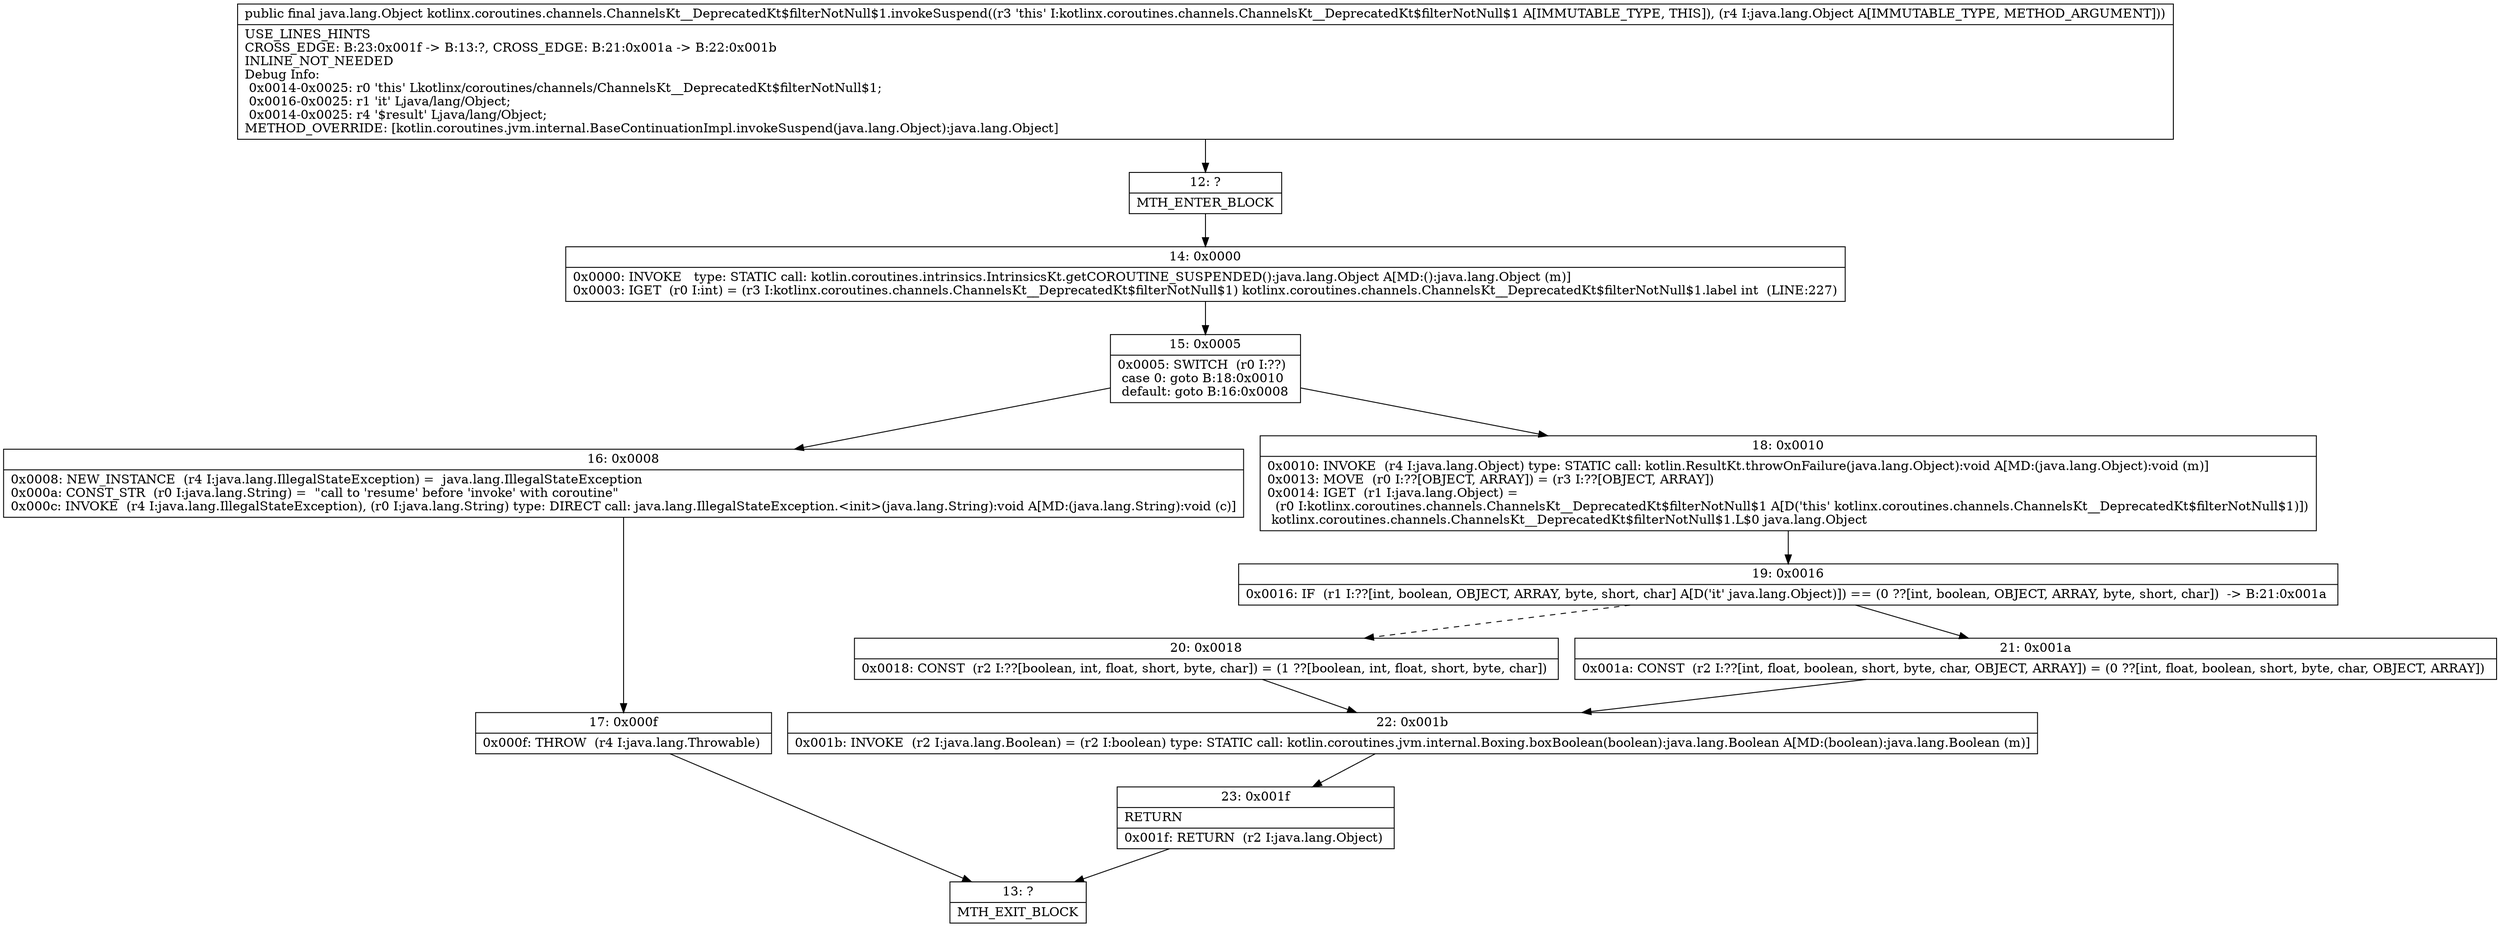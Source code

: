 digraph "CFG forkotlinx.coroutines.channels.ChannelsKt__DeprecatedKt$filterNotNull$1.invokeSuspend(Ljava\/lang\/Object;)Ljava\/lang\/Object;" {
Node_12 [shape=record,label="{12\:\ ?|MTH_ENTER_BLOCK\l}"];
Node_14 [shape=record,label="{14\:\ 0x0000|0x0000: INVOKE   type: STATIC call: kotlin.coroutines.intrinsics.IntrinsicsKt.getCOROUTINE_SUSPENDED():java.lang.Object A[MD:():java.lang.Object (m)]\l0x0003: IGET  (r0 I:int) = (r3 I:kotlinx.coroutines.channels.ChannelsKt__DeprecatedKt$filterNotNull$1) kotlinx.coroutines.channels.ChannelsKt__DeprecatedKt$filterNotNull$1.label int  (LINE:227)\l}"];
Node_15 [shape=record,label="{15\:\ 0x0005|0x0005: SWITCH  (r0 I:??)\l case 0: goto B:18:0x0010\l default: goto B:16:0x0008 \l}"];
Node_16 [shape=record,label="{16\:\ 0x0008|0x0008: NEW_INSTANCE  (r4 I:java.lang.IllegalStateException) =  java.lang.IllegalStateException \l0x000a: CONST_STR  (r0 I:java.lang.String) =  \"call to 'resume' before 'invoke' with coroutine\" \l0x000c: INVOKE  (r4 I:java.lang.IllegalStateException), (r0 I:java.lang.String) type: DIRECT call: java.lang.IllegalStateException.\<init\>(java.lang.String):void A[MD:(java.lang.String):void (c)]\l}"];
Node_17 [shape=record,label="{17\:\ 0x000f|0x000f: THROW  (r4 I:java.lang.Throwable) \l}"];
Node_13 [shape=record,label="{13\:\ ?|MTH_EXIT_BLOCK\l}"];
Node_18 [shape=record,label="{18\:\ 0x0010|0x0010: INVOKE  (r4 I:java.lang.Object) type: STATIC call: kotlin.ResultKt.throwOnFailure(java.lang.Object):void A[MD:(java.lang.Object):void (m)]\l0x0013: MOVE  (r0 I:??[OBJECT, ARRAY]) = (r3 I:??[OBJECT, ARRAY]) \l0x0014: IGET  (r1 I:java.lang.Object) = \l  (r0 I:kotlinx.coroutines.channels.ChannelsKt__DeprecatedKt$filterNotNull$1 A[D('this' kotlinx.coroutines.channels.ChannelsKt__DeprecatedKt$filterNotNull$1)])\l kotlinx.coroutines.channels.ChannelsKt__DeprecatedKt$filterNotNull$1.L$0 java.lang.Object \l}"];
Node_19 [shape=record,label="{19\:\ 0x0016|0x0016: IF  (r1 I:??[int, boolean, OBJECT, ARRAY, byte, short, char] A[D('it' java.lang.Object)]) == (0 ??[int, boolean, OBJECT, ARRAY, byte, short, char])  \-\> B:21:0x001a \l}"];
Node_20 [shape=record,label="{20\:\ 0x0018|0x0018: CONST  (r2 I:??[boolean, int, float, short, byte, char]) = (1 ??[boolean, int, float, short, byte, char]) \l}"];
Node_22 [shape=record,label="{22\:\ 0x001b|0x001b: INVOKE  (r2 I:java.lang.Boolean) = (r2 I:boolean) type: STATIC call: kotlin.coroutines.jvm.internal.Boxing.boxBoolean(boolean):java.lang.Boolean A[MD:(boolean):java.lang.Boolean (m)]\l}"];
Node_23 [shape=record,label="{23\:\ 0x001f|RETURN\l|0x001f: RETURN  (r2 I:java.lang.Object) \l}"];
Node_21 [shape=record,label="{21\:\ 0x001a|0x001a: CONST  (r2 I:??[int, float, boolean, short, byte, char, OBJECT, ARRAY]) = (0 ??[int, float, boolean, short, byte, char, OBJECT, ARRAY]) \l}"];
MethodNode[shape=record,label="{public final java.lang.Object kotlinx.coroutines.channels.ChannelsKt__DeprecatedKt$filterNotNull$1.invokeSuspend((r3 'this' I:kotlinx.coroutines.channels.ChannelsKt__DeprecatedKt$filterNotNull$1 A[IMMUTABLE_TYPE, THIS]), (r4 I:java.lang.Object A[IMMUTABLE_TYPE, METHOD_ARGUMENT]))  | USE_LINES_HINTS\lCROSS_EDGE: B:23:0x001f \-\> B:13:?, CROSS_EDGE: B:21:0x001a \-\> B:22:0x001b\lINLINE_NOT_NEEDED\lDebug Info:\l  0x0014\-0x0025: r0 'this' Lkotlinx\/coroutines\/channels\/ChannelsKt__DeprecatedKt$filterNotNull$1;\l  0x0016\-0x0025: r1 'it' Ljava\/lang\/Object;\l  0x0014\-0x0025: r4 '$result' Ljava\/lang\/Object;\lMETHOD_OVERRIDE: [kotlin.coroutines.jvm.internal.BaseContinuationImpl.invokeSuspend(java.lang.Object):java.lang.Object]\l}"];
MethodNode -> Node_12;Node_12 -> Node_14;
Node_14 -> Node_15;
Node_15 -> Node_16;
Node_15 -> Node_18;
Node_16 -> Node_17;
Node_17 -> Node_13;
Node_18 -> Node_19;
Node_19 -> Node_20[style=dashed];
Node_19 -> Node_21;
Node_20 -> Node_22;
Node_22 -> Node_23;
Node_23 -> Node_13;
Node_21 -> Node_22;
}

